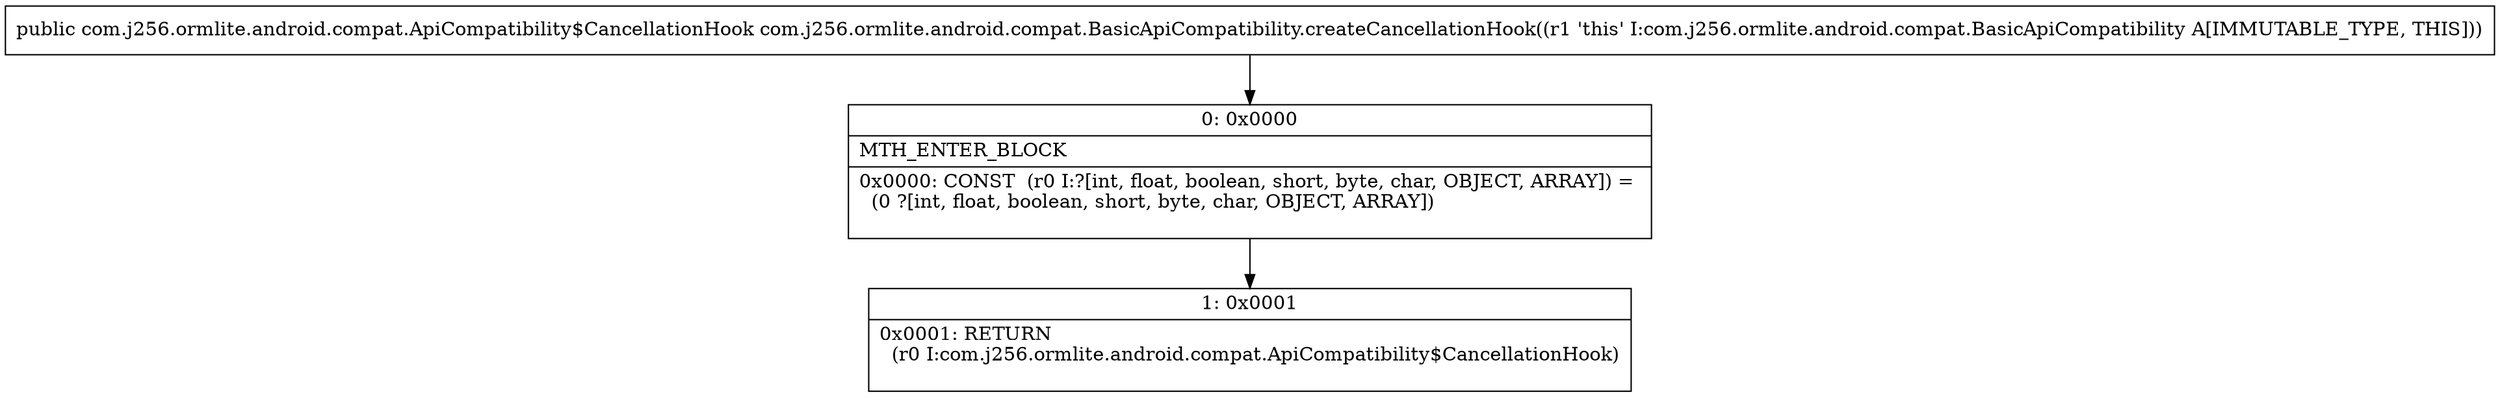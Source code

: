 digraph "CFG forcom.j256.ormlite.android.compat.BasicApiCompatibility.createCancellationHook()Lcom\/j256\/ormlite\/android\/compat\/ApiCompatibility$CancellationHook;" {
Node_0 [shape=record,label="{0\:\ 0x0000|MTH_ENTER_BLOCK\l|0x0000: CONST  (r0 I:?[int, float, boolean, short, byte, char, OBJECT, ARRAY]) = \l  (0 ?[int, float, boolean, short, byte, char, OBJECT, ARRAY])\l \l}"];
Node_1 [shape=record,label="{1\:\ 0x0001|0x0001: RETURN  \l  (r0 I:com.j256.ormlite.android.compat.ApiCompatibility$CancellationHook)\l \l}"];
MethodNode[shape=record,label="{public com.j256.ormlite.android.compat.ApiCompatibility$CancellationHook com.j256.ormlite.android.compat.BasicApiCompatibility.createCancellationHook((r1 'this' I:com.j256.ormlite.android.compat.BasicApiCompatibility A[IMMUTABLE_TYPE, THIS])) }"];
MethodNode -> Node_0;
Node_0 -> Node_1;
}

